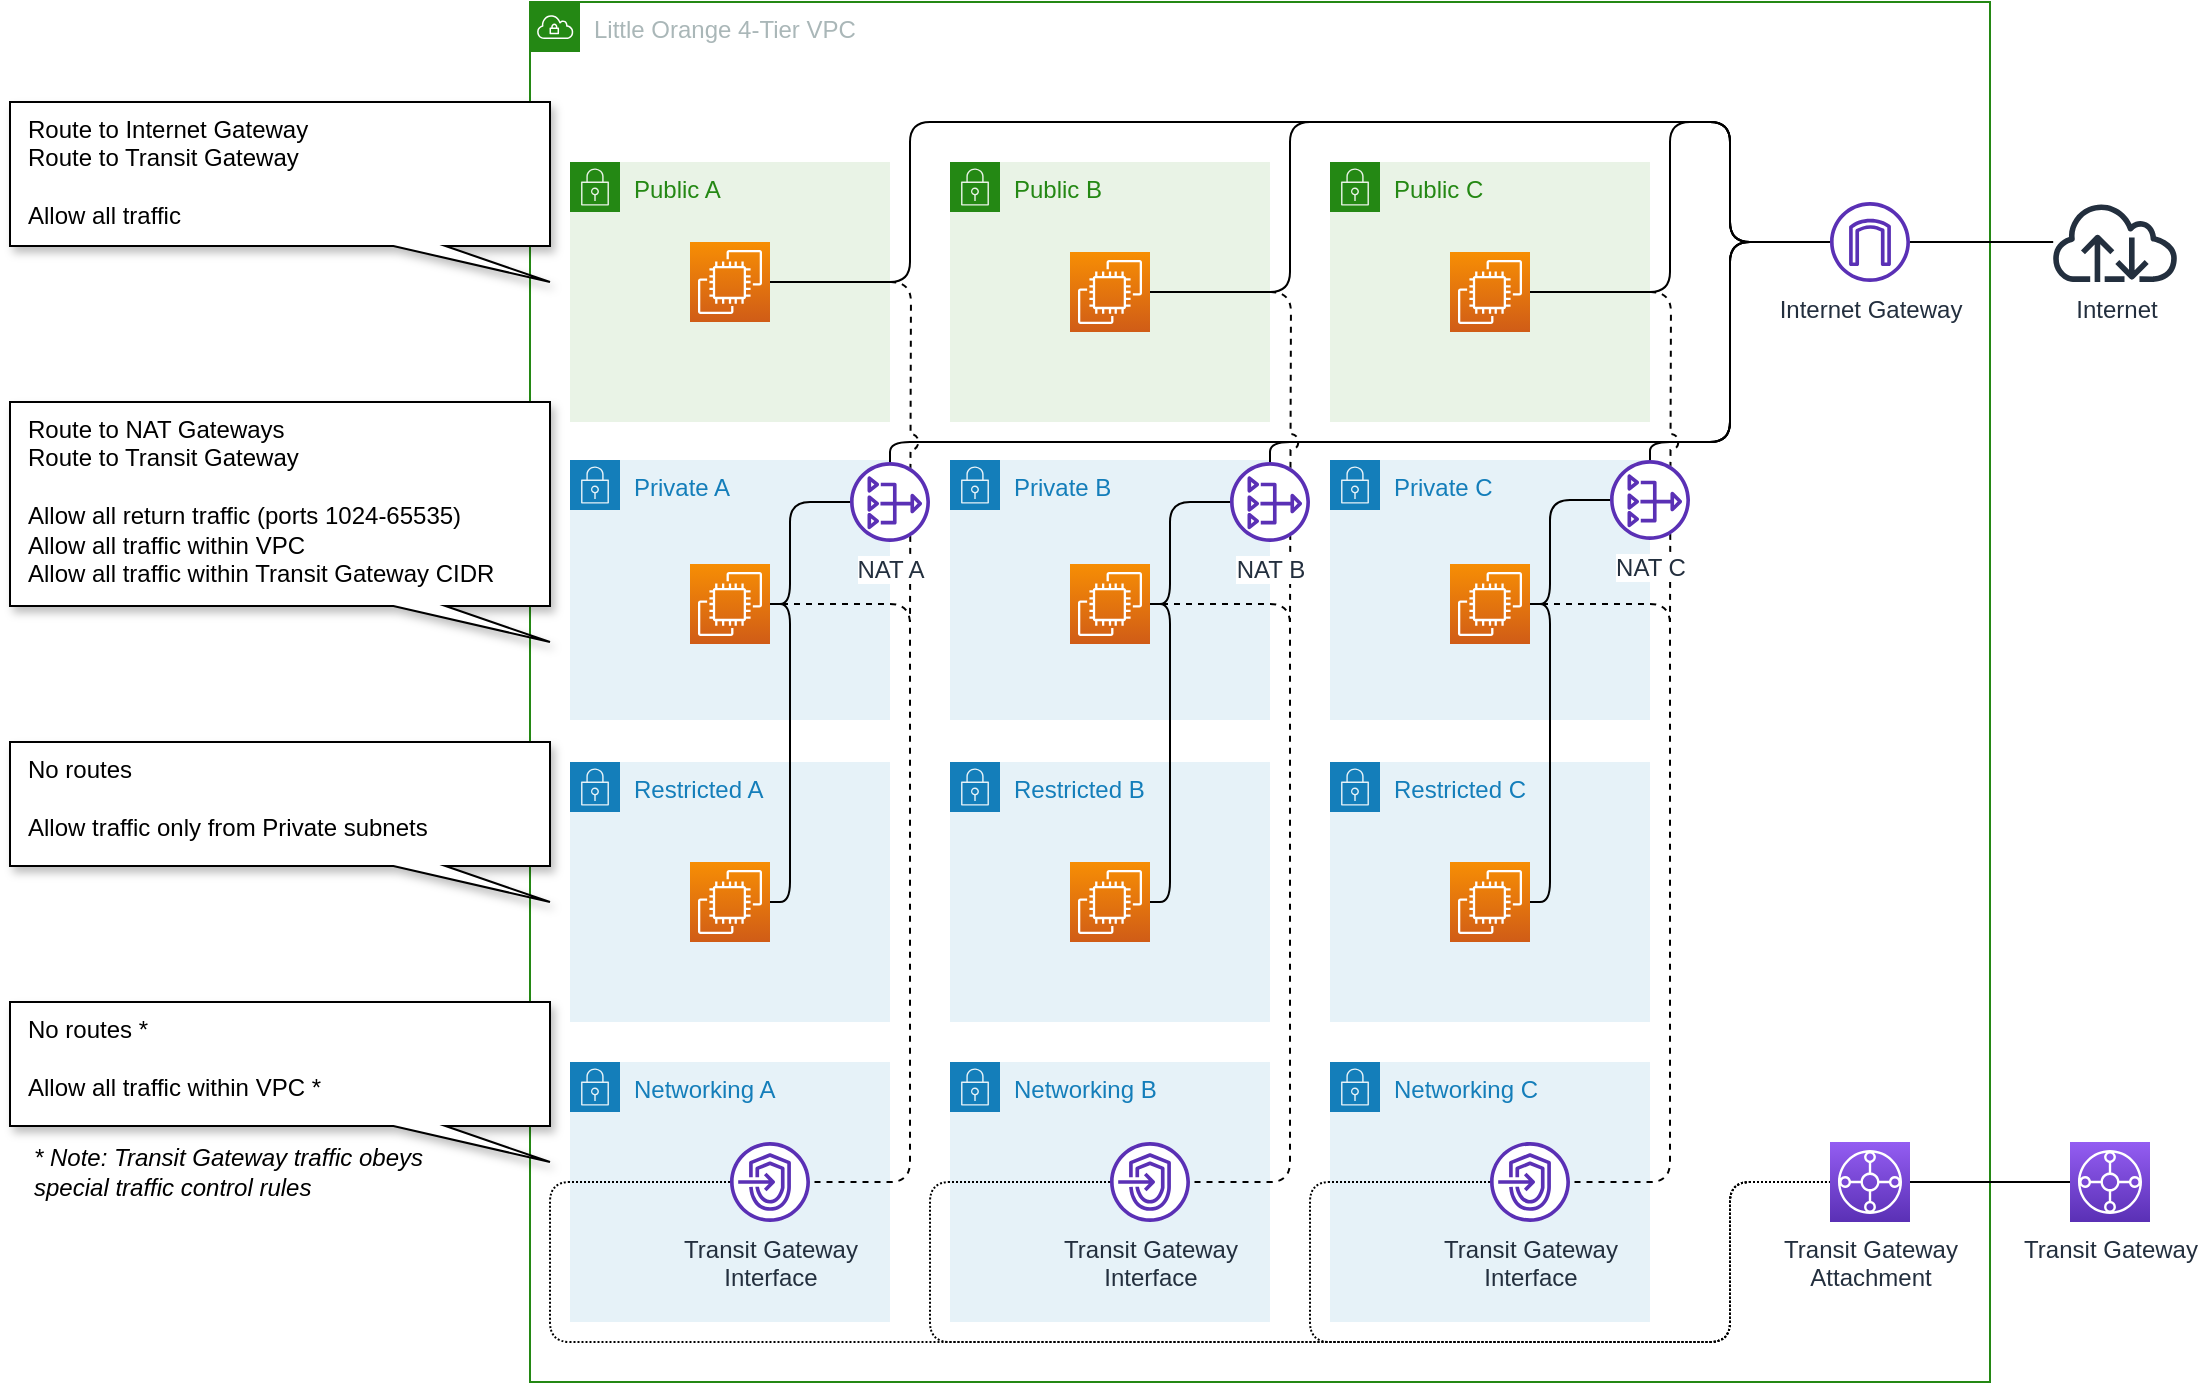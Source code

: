 <mxfile version="13.10.0" type="embed">
    <diagram id="amFkWUJNj4kYTItuyTLR" name="Page-1">
        <mxGraphModel dx="1819" dy="872" grid="1" gridSize="10" guides="1" tooltips="1" connect="1" arrows="1" fold="1" page="1" pageScale="1" pageWidth="1169" pageHeight="827" math="0" shadow="0">
            <root>
                <mxCell id="0"/>
                <mxCell id="1" parent="0"/>
                <mxCell id="NuY4OolfiE2ktysP47dG-2" value="Little Orange 4-Tier VPC" style="points=[[0,0],[0.25,0],[0.5,0],[0.75,0],[1,0],[1,0.25],[1,0.5],[1,0.75],[1,1],[0.75,1],[0.5,1],[0.25,1],[0,1],[0,0.75],[0,0.5],[0,0.25]];outlineConnect=0;gradientColor=none;html=1;whiteSpace=wrap;fontSize=12;fontStyle=0;shape=mxgraph.aws4.group;grIcon=mxgraph.aws4.group_vpc;strokeColor=#248814;fillColor=none;verticalAlign=top;align=left;spacingLeft=30;fontColor=#AAB7B8;dashed=0;" parent="1" vertex="1">
                    <mxGeometry x="310" y="30" width="730" height="690" as="geometry"/>
                </mxCell>
                <mxCell id="NuY4OolfiE2ktysP47dG-3" value="Public A" style="points=[[0,0],[0.25,0],[0.5,0],[0.75,0],[1,0],[1,0.25],[1,0.5],[1,0.75],[1,1],[0.75,1],[0.5,1],[0.25,1],[0,1],[0,0.75],[0,0.5],[0,0.25]];outlineConnect=0;gradientColor=none;html=1;whiteSpace=wrap;fontSize=12;fontStyle=0;shape=mxgraph.aws4.group;grIcon=mxgraph.aws4.group_security_group;grStroke=0;strokeColor=#248814;fillColor=#E9F3E6;verticalAlign=top;align=left;spacingLeft=30;fontColor=#248814;dashed=0;" parent="1" vertex="1">
                    <mxGeometry x="330" y="110" width="160" height="130" as="geometry"/>
                </mxCell>
                <mxCell id="NuY4OolfiE2ktysP47dG-4" value="Private A" style="points=[[0,0],[0.25,0],[0.5,0],[0.75,0],[1,0],[1,0.25],[1,0.5],[1,0.75],[1,1],[0.75,1],[0.5,1],[0.25,1],[0,1],[0,0.75],[0,0.5],[0,0.25]];outlineConnect=0;gradientColor=none;html=1;whiteSpace=wrap;fontSize=12;fontStyle=0;shape=mxgraph.aws4.group;grIcon=mxgraph.aws4.group_security_group;grStroke=0;strokeColor=#147EBA;fillColor=#E6F2F8;verticalAlign=top;align=left;spacingLeft=30;fontColor=#147EBA;dashed=0;" parent="1" vertex="1">
                    <mxGeometry x="330" y="259" width="160" height="130" as="geometry"/>
                </mxCell>
                <mxCell id="NuY4OolfiE2ktysP47dG-44" style="edgeStyle=orthogonalEdgeStyle;rounded=0;orthogonalLoop=1;jettySize=auto;html=1;endArrow=none;endFill=0;" parent="1" source="NuY4OolfiE2ktysP47dG-6" edge="1">
                    <mxGeometry relative="1" as="geometry">
                        <mxPoint x="1120" y="620" as="targetPoint"/>
                    </mxGeometry>
                </mxCell>
                <mxCell id="NuY4OolfiE2ktysP47dG-6" value="Transit Gateway&lt;br&gt;Attachment" style="outlineConnect=0;fontColor=#232F3E;gradientColor=#945DF2;gradientDirection=north;fillColor=#5A30B5;strokeColor=#ffffff;dashed=0;verticalLabelPosition=bottom;verticalAlign=top;align=center;html=1;fontSize=12;fontStyle=0;aspect=fixed;shape=mxgraph.aws4.resourceIcon;resIcon=mxgraph.aws4.transit_gateway;" parent="1" vertex="1">
                    <mxGeometry x="960" y="600" width="40" height="40" as="geometry"/>
                </mxCell>
                <mxCell id="NuY4OolfiE2ktysP47dG-11" value="" style="group" parent="1" vertex="1" connectable="0">
                    <mxGeometry x="960" y="130" width="40" height="40" as="geometry"/>
                </mxCell>
                <mxCell id="NuY4OolfiE2ktysP47dG-9" value="" style="ellipse;whiteSpace=wrap;html=1;aspect=fixed;strokeColor=none;" parent="NuY4OolfiE2ktysP47dG-11" vertex="1">
                    <mxGeometry width="40" height="40" as="geometry"/>
                </mxCell>
                <mxCell id="NuY4OolfiE2ktysP47dG-7" value="Internet Gateway" style="outlineConnect=0;fontColor=#232F3E;gradientColor=none;fillColor=#5A30B5;strokeColor=none;dashed=0;verticalLabelPosition=bottom;verticalAlign=top;align=center;html=1;fontSize=12;fontStyle=0;aspect=fixed;pointerEvents=1;shape=mxgraph.aws4.internet_gateway;" parent="NuY4OolfiE2ktysP47dG-11" vertex="1">
                    <mxGeometry width="40" height="40" as="geometry"/>
                </mxCell>
                <mxCell id="NuY4OolfiE2ktysP47dG-13" value="Public B" style="points=[[0,0],[0.25,0],[0.5,0],[0.75,0],[1,0],[1,0.25],[1,0.5],[1,0.75],[1,1],[0.75,1],[0.5,1],[0.25,1],[0,1],[0,0.75],[0,0.5],[0,0.25]];outlineConnect=0;gradientColor=none;html=1;whiteSpace=wrap;fontSize=12;fontStyle=0;shape=mxgraph.aws4.group;grIcon=mxgraph.aws4.group_security_group;grStroke=0;strokeColor=#248814;fillColor=#E9F3E6;verticalAlign=top;align=left;spacingLeft=30;fontColor=#248814;dashed=0;" parent="1" vertex="1">
                    <mxGeometry x="520" y="110" width="160" height="130" as="geometry"/>
                </mxCell>
                <mxCell id="NuY4OolfiE2ktysP47dG-14" value="Public C" style="points=[[0,0],[0.25,0],[0.5,0],[0.75,0],[1,0],[1,0.25],[1,0.5],[1,0.75],[1,1],[0.75,1],[0.5,1],[0.25,1],[0,1],[0,0.75],[0,0.5],[0,0.25]];outlineConnect=0;gradientColor=none;html=1;whiteSpace=wrap;fontSize=12;fontStyle=0;shape=mxgraph.aws4.group;grIcon=mxgraph.aws4.group_security_group;grStroke=0;strokeColor=#248814;fillColor=#E9F3E6;verticalAlign=top;align=left;spacingLeft=30;fontColor=#248814;dashed=0;" parent="1" vertex="1">
                    <mxGeometry x="710" y="110" width="160" height="130" as="geometry"/>
                </mxCell>
                <mxCell id="NuY4OolfiE2ktysP47dG-15" value="Private B" style="points=[[0,0],[0.25,0],[0.5,0],[0.75,0],[1,0],[1,0.25],[1,0.5],[1,0.75],[1,1],[0.75,1],[0.5,1],[0.25,1],[0,1],[0,0.75],[0,0.5],[0,0.25]];outlineConnect=0;gradientColor=none;html=1;whiteSpace=wrap;fontSize=12;fontStyle=0;shape=mxgraph.aws4.group;grIcon=mxgraph.aws4.group_security_group;grStroke=0;strokeColor=#147EBA;fillColor=#E6F2F8;verticalAlign=top;align=left;spacingLeft=30;fontColor=#147EBA;dashed=0;" parent="1" vertex="1">
                    <mxGeometry x="520" y="259" width="160" height="130" as="geometry"/>
                </mxCell>
                <mxCell id="NuY4OolfiE2ktysP47dG-16" value="Private C" style="points=[[0,0],[0.25,0],[0.5,0],[0.75,0],[1,0],[1,0.25],[1,0.5],[1,0.75],[1,1],[0.75,1],[0.5,1],[0.25,1],[0,1],[0,0.75],[0,0.5],[0,0.25]];outlineConnect=0;gradientColor=none;html=1;whiteSpace=wrap;fontSize=12;fontStyle=0;shape=mxgraph.aws4.group;grIcon=mxgraph.aws4.group_security_group;grStroke=0;strokeColor=#147EBA;fillColor=#E6F2F8;verticalAlign=top;align=left;spacingLeft=30;fontColor=#147EBA;dashed=0;" parent="1" vertex="1">
                    <mxGeometry x="710" y="259" width="160" height="130" as="geometry"/>
                </mxCell>
                <mxCell id="NuY4OolfiE2ktysP47dG-17" value="Restricted A" style="points=[[0,0],[0.25,0],[0.5,0],[0.75,0],[1,0],[1,0.25],[1,0.5],[1,0.75],[1,1],[0.75,1],[0.5,1],[0.25,1],[0,1],[0,0.75],[0,0.5],[0,0.25]];outlineConnect=0;gradientColor=none;html=1;whiteSpace=wrap;fontSize=12;fontStyle=0;shape=mxgraph.aws4.group;grIcon=mxgraph.aws4.group_security_group;grStroke=0;strokeColor=#147EBA;fillColor=#E6F2F8;verticalAlign=top;align=left;spacingLeft=30;fontColor=#147EBA;dashed=0;" parent="1" vertex="1">
                    <mxGeometry x="330" y="410" width="160" height="130" as="geometry"/>
                </mxCell>
                <mxCell id="NuY4OolfiE2ktysP47dG-18" value="Restricted B" style="points=[[0,0],[0.25,0],[0.5,0],[0.75,0],[1,0],[1,0.25],[1,0.5],[1,0.75],[1,1],[0.75,1],[0.5,1],[0.25,1],[0,1],[0,0.75],[0,0.5],[0,0.25]];outlineConnect=0;gradientColor=none;html=1;whiteSpace=wrap;fontSize=12;fontStyle=0;shape=mxgraph.aws4.group;grIcon=mxgraph.aws4.group_security_group;grStroke=0;strokeColor=#147EBA;fillColor=#E6F2F8;verticalAlign=top;align=left;spacingLeft=30;fontColor=#147EBA;dashed=0;" parent="1" vertex="1">
                    <mxGeometry x="520" y="410" width="160" height="130" as="geometry"/>
                </mxCell>
                <mxCell id="NuY4OolfiE2ktysP47dG-19" value="Restricted C" style="points=[[0,0],[0.25,0],[0.5,0],[0.75,0],[1,0],[1,0.25],[1,0.5],[1,0.75],[1,1],[0.75,1],[0.5,1],[0.25,1],[0,1],[0,0.75],[0,0.5],[0,0.25]];outlineConnect=0;gradientColor=none;html=1;whiteSpace=wrap;fontSize=12;fontStyle=0;shape=mxgraph.aws4.group;grIcon=mxgraph.aws4.group_security_group;grStroke=0;strokeColor=#147EBA;fillColor=#E6F2F8;verticalAlign=top;align=left;spacingLeft=30;fontColor=#147EBA;dashed=0;" parent="1" vertex="1">
                    <mxGeometry x="710" y="410" width="160" height="130" as="geometry"/>
                </mxCell>
                <mxCell id="NuY4OolfiE2ktysP47dG-20" value="Networking A" style="points=[[0,0],[0.25,0],[0.5,0],[0.75,0],[1,0],[1,0.25],[1,0.5],[1,0.75],[1,1],[0.75,1],[0.5,1],[0.25,1],[0,1],[0,0.75],[0,0.5],[0,0.25]];outlineConnect=0;gradientColor=none;html=1;whiteSpace=wrap;fontSize=12;fontStyle=0;shape=mxgraph.aws4.group;grIcon=mxgraph.aws4.group_security_group;grStroke=0;strokeColor=#147EBA;fillColor=#E6F2F8;verticalAlign=top;align=left;spacingLeft=30;fontColor=#147EBA;dashed=0;" parent="1" vertex="1">
                    <mxGeometry x="330" y="560" width="160" height="130" as="geometry"/>
                </mxCell>
                <mxCell id="NuY4OolfiE2ktysP47dG-21" value="Networking B" style="points=[[0,0],[0.25,0],[0.5,0],[0.75,0],[1,0],[1,0.25],[1,0.5],[1,0.75],[1,1],[0.75,1],[0.5,1],[0.25,1],[0,1],[0,0.75],[0,0.5],[0,0.25]];outlineConnect=0;gradientColor=none;html=1;whiteSpace=wrap;fontSize=12;fontStyle=0;shape=mxgraph.aws4.group;grIcon=mxgraph.aws4.group_security_group;grStroke=0;strokeColor=#147EBA;fillColor=#E6F2F8;verticalAlign=top;align=left;spacingLeft=30;fontColor=#147EBA;dashed=0;" parent="1" vertex="1">
                    <mxGeometry x="520" y="560" width="160" height="130" as="geometry"/>
                </mxCell>
                <mxCell id="NuY4OolfiE2ktysP47dG-22" value="Networking C" style="points=[[0,0],[0.25,0],[0.5,0],[0.75,0],[1,0],[1,0.25],[1,0.5],[1,0.75],[1,1],[0.75,1],[0.5,1],[0.25,1],[0,1],[0,0.75],[0,0.5],[0,0.25]];outlineConnect=0;gradientColor=none;html=1;whiteSpace=wrap;fontSize=12;fontStyle=0;shape=mxgraph.aws4.group;grIcon=mxgraph.aws4.group_security_group;grStroke=0;strokeColor=#147EBA;fillColor=#E6F2F8;verticalAlign=top;align=left;spacingLeft=30;fontColor=#147EBA;dashed=0;" parent="1" vertex="1">
                    <mxGeometry x="710" y="560" width="160" height="130" as="geometry"/>
                </mxCell>
                <mxCell id="NuY4OolfiE2ktysP47dG-35" value="" style="group" parent="1" vertex="1" connectable="0">
                    <mxGeometry x="410" y="600" width="40" height="40" as="geometry"/>
                </mxCell>
                <mxCell id="NuY4OolfiE2ktysP47dG-33" value="" style="ellipse;whiteSpace=wrap;html=1;aspect=fixed;strokeColor=none;" parent="NuY4OolfiE2ktysP47dG-35" vertex="1">
                    <mxGeometry width="40" height="40" as="geometry"/>
                </mxCell>
                <mxCell id="NuY4OolfiE2ktysP47dG-31" value="Transit Gateway&lt;br&gt;Interface" style="outlineConnect=0;fontColor=#232F3E;gradientColor=none;fillColor=#5A30B5;strokeColor=none;dashed=0;verticalLabelPosition=bottom;verticalAlign=top;align=center;html=1;fontSize=12;fontStyle=0;aspect=fixed;pointerEvents=1;shape=mxgraph.aws4.endpoints;" parent="NuY4OolfiE2ktysP47dG-35" vertex="1">
                    <mxGeometry width="40" height="40" as="geometry"/>
                </mxCell>
                <mxCell id="NuY4OolfiE2ktysP47dG-36" value="" style="group" parent="1" vertex="1" connectable="0">
                    <mxGeometry x="600" y="600" width="40" height="40" as="geometry"/>
                </mxCell>
                <mxCell id="NuY4OolfiE2ktysP47dG-37" value="" style="ellipse;whiteSpace=wrap;html=1;aspect=fixed;strokeColor=none;" parent="NuY4OolfiE2ktysP47dG-36" vertex="1">
                    <mxGeometry width="40" height="40" as="geometry"/>
                </mxCell>
                <mxCell id="NuY4OolfiE2ktysP47dG-38" value="Transit Gateway&lt;br&gt;Interface" style="outlineConnect=0;fontColor=#232F3E;gradientColor=none;fillColor=#5A30B5;strokeColor=none;dashed=0;verticalLabelPosition=bottom;verticalAlign=top;align=center;html=1;fontSize=12;fontStyle=0;aspect=fixed;pointerEvents=1;shape=mxgraph.aws4.endpoints;" parent="NuY4OolfiE2ktysP47dG-36" vertex="1">
                    <mxGeometry width="40" height="40" as="geometry"/>
                </mxCell>
                <mxCell id="NuY4OolfiE2ktysP47dG-39" value="" style="group" parent="1" vertex="1" connectable="0">
                    <mxGeometry x="790" y="600" width="40" height="40" as="geometry"/>
                </mxCell>
                <mxCell id="NuY4OolfiE2ktysP47dG-40" value="" style="ellipse;whiteSpace=wrap;html=1;aspect=fixed;strokeColor=none;" parent="NuY4OolfiE2ktysP47dG-39" vertex="1">
                    <mxGeometry width="40" height="40" as="geometry"/>
                </mxCell>
                <mxCell id="NuY4OolfiE2ktysP47dG-41" value="Transit Gateway&lt;br&gt;Interface" style="outlineConnect=0;fontColor=#232F3E;gradientColor=none;fillColor=#5A30B5;strokeColor=none;dashed=0;verticalLabelPosition=bottom;verticalAlign=top;align=center;html=1;fontSize=12;fontStyle=0;aspect=fixed;pointerEvents=1;shape=mxgraph.aws4.endpoints;" parent="NuY4OolfiE2ktysP47dG-39" vertex="1">
                    <mxGeometry width="40" height="40" as="geometry"/>
                </mxCell>
                <mxCell id="NuY4OolfiE2ktysP47dG-43" value="Transit Gateway" style="outlineConnect=0;fontColor=#232F3E;gradientColor=#945DF2;gradientDirection=north;fillColor=#5A30B5;strokeColor=#ffffff;dashed=0;verticalLabelPosition=bottom;verticalAlign=top;align=center;html=1;fontSize=12;fontStyle=0;aspect=fixed;shape=mxgraph.aws4.resourceIcon;resIcon=mxgraph.aws4.transit_gateway;" parent="1" vertex="1">
                    <mxGeometry x="1080" y="600" width="40" height="40" as="geometry"/>
                </mxCell>
                <mxCell id="NuY4OolfiE2ktysP47dG-47" style="edgeStyle=orthogonalEdgeStyle;rounded=1;orthogonalLoop=1;jettySize=auto;html=1;endArrow=none;endFill=0;" parent="1" source="NuY4OolfiE2ktysP47dG-28" target="NuY4OolfiE2ktysP47dG-7" edge="1">
                    <mxGeometry relative="1" as="geometry">
                        <Array as="points">
                            <mxPoint x="870" y="250"/>
                            <mxPoint x="910" y="250"/>
                            <mxPoint x="910" y="150"/>
                        </Array>
                    </mxGeometry>
                </mxCell>
                <mxCell id="NuY4OolfiE2ktysP47dG-49" style="edgeStyle=orthogonalEdgeStyle;rounded=1;orthogonalLoop=1;jettySize=auto;html=1;endArrow=none;endFill=0;" parent="1" source="NuY4OolfiE2ktysP47dG-25" target="NuY4OolfiE2ktysP47dG-7" edge="1">
                    <mxGeometry relative="1" as="geometry">
                        <Array as="points">
                            <mxPoint x="680" y="250"/>
                            <mxPoint x="910" y="250"/>
                            <mxPoint x="910" y="150"/>
                        </Array>
                    </mxGeometry>
                </mxCell>
                <mxCell id="NuY4OolfiE2ktysP47dG-50" style="edgeStyle=orthogonalEdgeStyle;rounded=1;orthogonalLoop=1;jettySize=auto;html=1;endArrow=none;endFill=0;" parent="1" source="NuY4OolfiE2ktysP47dG-8" target="NuY4OolfiE2ktysP47dG-7" edge="1">
                    <mxGeometry relative="1" as="geometry">
                        <Array as="points">
                            <mxPoint x="490" y="250"/>
                            <mxPoint x="910" y="250"/>
                            <mxPoint x="910" y="150"/>
                        </Array>
                    </mxGeometry>
                </mxCell>
                <mxCell id="NuY4OolfiE2ktysP47dG-51" style="edgeStyle=orthogonalEdgeStyle;rounded=1;orthogonalLoop=1;jettySize=auto;html=1;endArrow=none;endFill=0;dashed=1;dashPattern=1 1;" parent="1" source="NuY4OolfiE2ktysP47dG-41" target="NuY4OolfiE2ktysP47dG-6" edge="1">
                    <mxGeometry relative="1" as="geometry">
                        <Array as="points">
                            <mxPoint x="700" y="620"/>
                            <mxPoint x="700" y="700"/>
                            <mxPoint x="910" y="700"/>
                            <mxPoint x="910" y="620"/>
                        </Array>
                    </mxGeometry>
                </mxCell>
                <mxCell id="NuY4OolfiE2ktysP47dG-52" style="edgeStyle=orthogonalEdgeStyle;rounded=1;orthogonalLoop=1;jettySize=auto;html=1;endArrow=none;endFill=0;dashed=1;dashPattern=1 1;" parent="1" source="NuY4OolfiE2ktysP47dG-38" target="NuY4OolfiE2ktysP47dG-6" edge="1">
                    <mxGeometry relative="1" as="geometry">
                        <Array as="points">
                            <mxPoint x="510" y="620"/>
                            <mxPoint x="510" y="700"/>
                            <mxPoint x="910" y="700"/>
                            <mxPoint x="910" y="620"/>
                        </Array>
                    </mxGeometry>
                </mxCell>
                <mxCell id="NuY4OolfiE2ktysP47dG-53" style="edgeStyle=orthogonalEdgeStyle;rounded=1;orthogonalLoop=1;jettySize=auto;html=1;endArrow=none;endFill=0;dashed=1;dashPattern=1 1;" parent="1" source="NuY4OolfiE2ktysP47dG-31" target="NuY4OolfiE2ktysP47dG-6" edge="1">
                    <mxGeometry relative="1" as="geometry">
                        <Array as="points">
                            <mxPoint x="320" y="620"/>
                            <mxPoint x="320" y="700"/>
                            <mxPoint x="910" y="700"/>
                            <mxPoint x="910" y="620"/>
                        </Array>
                    </mxGeometry>
                </mxCell>
                <mxCell id="NuY4OolfiE2ktysP47dG-55" style="edgeStyle=orthogonalEdgeStyle;rounded=1;orthogonalLoop=1;jettySize=auto;html=1;endArrow=none;endFill=0;" parent="1" source="NuY4OolfiE2ktysP47dG-54" target="NuY4OolfiE2ktysP47dG-8" edge="1">
                    <mxGeometry relative="1" as="geometry">
                        <Array as="points">
                            <mxPoint x="440" y="331"/>
                            <mxPoint x="440" y="280"/>
                        </Array>
                    </mxGeometry>
                </mxCell>
                <mxCell id="NuY4OolfiE2ktysP47dG-75" style="edgeStyle=orthogonalEdgeStyle;rounded=1;orthogonalLoop=1;jettySize=auto;html=1;dashed=1;endArrow=none;endFill=0;" parent="1" source="NuY4OolfiE2ktysP47dG-54" target="NuY4OolfiE2ktysP47dG-31" edge="1">
                    <mxGeometry relative="1" as="geometry">
                        <Array as="points">
                            <mxPoint x="500" y="331"/>
                            <mxPoint x="500" y="620"/>
                        </Array>
                    </mxGeometry>
                </mxCell>
                <mxCell id="NuY4OolfiE2ktysP47dG-81" style="edgeStyle=orthogonalEdgeStyle;rounded=1;orthogonalLoop=1;jettySize=auto;html=1;endArrow=none;endFill=0;" parent="1" source="NuY4OolfiE2ktysP47dG-54" target="NuY4OolfiE2ktysP47dG-79" edge="1">
                    <mxGeometry relative="1" as="geometry">
                        <Array as="points">
                            <mxPoint x="440" y="331"/>
                            <mxPoint x="440" y="480"/>
                        </Array>
                    </mxGeometry>
                </mxCell>
                <mxCell id="NuY4OolfiE2ktysP47dG-54" value="" style="outlineConnect=0;fontColor=#232F3E;gradientColor=#F78E04;gradientDirection=north;fillColor=#D05C17;strokeColor=#ffffff;dashed=0;verticalLabelPosition=bottom;verticalAlign=top;align=center;html=1;fontSize=12;fontStyle=0;aspect=fixed;shape=mxgraph.aws4.resourceIcon;resIcon=mxgraph.aws4.ec2;" parent="1" vertex="1">
                    <mxGeometry x="390" y="311" width="40" height="40" as="geometry"/>
                </mxCell>
                <mxCell id="NuY4OolfiE2ktysP47dG-57" style="edgeStyle=orthogonalEdgeStyle;rounded=1;orthogonalLoop=1;jettySize=auto;html=1;endArrow=none;endFill=0;" parent="1" source="NuY4OolfiE2ktysP47dG-56" target="NuY4OolfiE2ktysP47dG-25" edge="1">
                    <mxGeometry relative="1" as="geometry">
                        <Array as="points">
                            <mxPoint x="630" y="331"/>
                            <mxPoint x="630" y="280"/>
                        </Array>
                    </mxGeometry>
                </mxCell>
                <mxCell id="NuY4OolfiE2ktysP47dG-76" style="edgeStyle=orthogonalEdgeStyle;rounded=1;orthogonalLoop=1;jettySize=auto;html=1;dashed=1;endArrow=none;endFill=0;" parent="1" source="NuY4OolfiE2ktysP47dG-56" target="NuY4OolfiE2ktysP47dG-38" edge="1">
                    <mxGeometry relative="1" as="geometry">
                        <Array as="points">
                            <mxPoint x="690" y="331"/>
                            <mxPoint x="690" y="620"/>
                        </Array>
                    </mxGeometry>
                </mxCell>
                <mxCell id="NuY4OolfiE2ktysP47dG-85" style="edgeStyle=orthogonalEdgeStyle;rounded=1;orthogonalLoop=1;jettySize=auto;html=1;endArrow=none;endFill=0;" parent="1" source="NuY4OolfiE2ktysP47dG-56" target="NuY4OolfiE2ktysP47dG-84" edge="1">
                    <mxGeometry relative="1" as="geometry">
                        <Array as="points">
                            <mxPoint x="630" y="331"/>
                            <mxPoint x="630" y="480"/>
                        </Array>
                    </mxGeometry>
                </mxCell>
                <mxCell id="NuY4OolfiE2ktysP47dG-56" value="" style="outlineConnect=0;fontColor=#232F3E;gradientColor=#F78E04;gradientDirection=north;fillColor=#D05C17;strokeColor=#ffffff;dashed=0;verticalLabelPosition=bottom;verticalAlign=top;align=center;html=1;fontSize=12;fontStyle=0;aspect=fixed;shape=mxgraph.aws4.resourceIcon;resIcon=mxgraph.aws4.ec2;" parent="1" vertex="1">
                    <mxGeometry x="580" y="311" width="40" height="40" as="geometry"/>
                </mxCell>
                <mxCell id="NuY4OolfiE2ktysP47dG-59" style="edgeStyle=orthogonalEdgeStyle;rounded=1;orthogonalLoop=1;jettySize=auto;html=1;endArrow=none;endFill=0;" parent="1" source="NuY4OolfiE2ktysP47dG-58" target="NuY4OolfiE2ktysP47dG-28" edge="1">
                    <mxGeometry relative="1" as="geometry">
                        <Array as="points">
                            <mxPoint x="820" y="331"/>
                            <mxPoint x="820" y="279"/>
                        </Array>
                    </mxGeometry>
                </mxCell>
                <mxCell id="NuY4OolfiE2ktysP47dG-74" style="edgeStyle=orthogonalEdgeStyle;rounded=1;orthogonalLoop=1;jettySize=auto;html=1;dashed=1;endArrow=none;endFill=0;" parent="1" source="NuY4OolfiE2ktysP47dG-58" target="NuY4OolfiE2ktysP47dG-41" edge="1">
                    <mxGeometry relative="1" as="geometry">
                        <Array as="points">
                            <mxPoint x="880" y="331"/>
                            <mxPoint x="880" y="620"/>
                        </Array>
                    </mxGeometry>
                </mxCell>
                <mxCell id="NuY4OolfiE2ktysP47dG-87" style="edgeStyle=orthogonalEdgeStyle;rounded=1;orthogonalLoop=1;jettySize=auto;html=1;endArrow=none;endFill=0;" parent="1" source="NuY4OolfiE2ktysP47dG-58" target="NuY4OolfiE2ktysP47dG-86" edge="1">
                    <mxGeometry relative="1" as="geometry">
                        <Array as="points">
                            <mxPoint x="820" y="331"/>
                            <mxPoint x="820" y="480"/>
                        </Array>
                    </mxGeometry>
                </mxCell>
                <mxCell id="NuY4OolfiE2ktysP47dG-58" value="" style="outlineConnect=0;fontColor=#232F3E;gradientColor=#F78E04;gradientDirection=north;fillColor=#D05C17;strokeColor=#ffffff;dashed=0;verticalLabelPosition=bottom;verticalAlign=top;align=center;html=1;fontSize=12;fontStyle=0;aspect=fixed;shape=mxgraph.aws4.resourceIcon;resIcon=mxgraph.aws4.ec2;" parent="1" vertex="1">
                    <mxGeometry x="770" y="311" width="40" height="40" as="geometry"/>
                </mxCell>
                <mxCell id="NuY4OolfiE2ktysP47dG-61" style="edgeStyle=orthogonalEdgeStyle;rounded=1;orthogonalLoop=1;jettySize=auto;html=1;endArrow=none;endFill=0;" parent="1" source="NuY4OolfiE2ktysP47dG-60" target="NuY4OolfiE2ktysP47dG-7" edge="1">
                    <mxGeometry relative="1" as="geometry">
                        <Array as="points">
                            <mxPoint x="880" y="175"/>
                            <mxPoint x="880" y="90"/>
                            <mxPoint x="910" y="90"/>
                            <mxPoint x="910" y="150"/>
                        </Array>
                    </mxGeometry>
                </mxCell>
                <mxCell id="NuY4OolfiE2ktysP47dG-91" style="edgeStyle=orthogonalEdgeStyle;rounded=1;orthogonalLoop=1;jettySize=auto;html=1;dashed=1;endArrow=none;endFill=0;jumpStyle=arc;jumpSize=8;" parent="1" source="NuY4OolfiE2ktysP47dG-60" edge="1">
                    <mxGeometry relative="1" as="geometry">
                        <mxPoint x="880" y="340" as="targetPoint"/>
                    </mxGeometry>
                </mxCell>
                <mxCell id="NuY4OolfiE2ktysP47dG-60" value="" style="outlineConnect=0;fontColor=#232F3E;gradientColor=#F78E04;gradientDirection=north;fillColor=#D05C17;strokeColor=#ffffff;dashed=0;verticalLabelPosition=bottom;verticalAlign=top;align=center;html=1;fontSize=12;fontStyle=0;aspect=fixed;shape=mxgraph.aws4.resourceIcon;resIcon=mxgraph.aws4.ec2;" parent="1" vertex="1">
                    <mxGeometry x="770" y="155" width="40" height="40" as="geometry"/>
                </mxCell>
                <mxCell id="NuY4OolfiE2ktysP47dG-63" style="edgeStyle=orthogonalEdgeStyle;rounded=1;orthogonalLoop=1;jettySize=auto;html=1;endArrow=none;endFill=0;" parent="1" source="NuY4OolfiE2ktysP47dG-62" target="NuY4OolfiE2ktysP47dG-7" edge="1">
                    <mxGeometry relative="1" as="geometry">
                        <Array as="points">
                            <mxPoint x="690" y="175"/>
                            <mxPoint x="690" y="90"/>
                            <mxPoint x="910" y="90"/>
                            <mxPoint x="910" y="150"/>
                        </Array>
                    </mxGeometry>
                </mxCell>
                <mxCell id="NuY4OolfiE2ktysP47dG-90" style="edgeStyle=orthogonalEdgeStyle;rounded=1;orthogonalLoop=1;jettySize=auto;html=1;dashed=1;endArrow=none;endFill=0;jumpStyle=arc;jumpSize=8;" parent="1" source="NuY4OolfiE2ktysP47dG-62" edge="1">
                    <mxGeometry relative="1" as="geometry">
                        <mxPoint x="690" y="340" as="targetPoint"/>
                    </mxGeometry>
                </mxCell>
                <mxCell id="NuY4OolfiE2ktysP47dG-62" value="" style="outlineConnect=0;fontColor=#232F3E;gradientColor=#F78E04;gradientDirection=north;fillColor=#D05C17;strokeColor=#ffffff;dashed=0;verticalLabelPosition=bottom;verticalAlign=top;align=center;html=1;fontSize=12;fontStyle=0;aspect=fixed;shape=mxgraph.aws4.resourceIcon;resIcon=mxgraph.aws4.ec2;" parent="1" vertex="1">
                    <mxGeometry x="580" y="155" width="40" height="40" as="geometry"/>
                </mxCell>
                <mxCell id="NuY4OolfiE2ktysP47dG-65" style="edgeStyle=orthogonalEdgeStyle;rounded=1;orthogonalLoop=1;jettySize=auto;html=1;endArrow=none;endFill=0;" parent="1" source="NuY4OolfiE2ktysP47dG-64" target="NuY4OolfiE2ktysP47dG-7" edge="1">
                    <mxGeometry relative="1" as="geometry">
                        <Array as="points">
                            <mxPoint x="500" y="170"/>
                            <mxPoint x="500" y="90"/>
                            <mxPoint x="910" y="90"/>
                            <mxPoint x="910" y="150"/>
                        </Array>
                    </mxGeometry>
                </mxCell>
                <mxCell id="NuY4OolfiE2ktysP47dG-89" style="edgeStyle=orthogonalEdgeStyle;rounded=1;orthogonalLoop=1;jettySize=auto;html=1;endArrow=none;endFill=0;dashed=1;jumpStyle=arc;jumpSize=8;" parent="1" source="NuY4OolfiE2ktysP47dG-64" edge="1">
                    <mxGeometry relative="1" as="geometry">
                        <mxPoint x="500" y="340" as="targetPoint"/>
                    </mxGeometry>
                </mxCell>
                <mxCell id="NuY4OolfiE2ktysP47dG-64" value="" style="outlineConnect=0;fontColor=#232F3E;gradientColor=#F78E04;gradientDirection=north;fillColor=#D05C17;strokeColor=#ffffff;dashed=0;verticalLabelPosition=bottom;verticalAlign=top;align=center;html=1;fontSize=12;fontStyle=0;aspect=fixed;shape=mxgraph.aws4.resourceIcon;resIcon=mxgraph.aws4.ec2;" parent="1" vertex="1">
                    <mxGeometry x="390" y="150" width="40" height="40" as="geometry"/>
                </mxCell>
                <mxCell id="NuY4OolfiE2ktysP47dG-79" value="" style="outlineConnect=0;fontColor=#232F3E;gradientColor=#F78E04;gradientDirection=north;fillColor=#D05C17;strokeColor=#ffffff;dashed=0;verticalLabelPosition=bottom;verticalAlign=top;align=center;html=1;fontSize=12;fontStyle=0;aspect=fixed;shape=mxgraph.aws4.resourceIcon;resIcon=mxgraph.aws4.ec2;" parent="1" vertex="1">
                    <mxGeometry x="390" y="460" width="40" height="40" as="geometry"/>
                </mxCell>
                <mxCell id="NuY4OolfiE2ktysP47dG-84" value="" style="outlineConnect=0;fontColor=#232F3E;gradientColor=#F78E04;gradientDirection=north;fillColor=#D05C17;strokeColor=#ffffff;dashed=0;verticalLabelPosition=bottom;verticalAlign=top;align=center;html=1;fontSize=12;fontStyle=0;aspect=fixed;shape=mxgraph.aws4.resourceIcon;resIcon=mxgraph.aws4.ec2;" parent="1" vertex="1">
                    <mxGeometry x="580" y="460" width="40" height="40" as="geometry"/>
                </mxCell>
                <mxCell id="NuY4OolfiE2ktysP47dG-86" value="" style="outlineConnect=0;fontColor=#232F3E;gradientColor=#F78E04;gradientDirection=north;fillColor=#D05C17;strokeColor=#ffffff;dashed=0;verticalLabelPosition=bottom;verticalAlign=top;align=center;html=1;fontSize=12;fontStyle=0;aspect=fixed;shape=mxgraph.aws4.resourceIcon;resIcon=mxgraph.aws4.ec2;" parent="1" vertex="1">
                    <mxGeometry x="770" y="460" width="40" height="40" as="geometry"/>
                </mxCell>
                <mxCell id="NuY4OolfiE2ktysP47dG-12" value="" style="group" parent="1" vertex="1" connectable="0">
                    <mxGeometry x="470" y="260" width="40" height="40" as="geometry"/>
                </mxCell>
                <mxCell id="NuY4OolfiE2ktysP47dG-10" value="" style="ellipse;whiteSpace=wrap;html=1;aspect=fixed;strokeColor=none;" parent="NuY4OolfiE2ktysP47dG-12" vertex="1">
                    <mxGeometry width="40" height="40" as="geometry"/>
                </mxCell>
                <mxCell id="NuY4OolfiE2ktysP47dG-8" value="&lt;span style=&quot;background-color: rgb(255 , 255 , 255)&quot;&gt;NAT A&lt;/span&gt;" style="outlineConnect=0;fontColor=#232F3E;gradientColor=none;fillColor=#5A30B5;strokeColor=none;dashed=0;verticalLabelPosition=bottom;verticalAlign=top;align=center;html=1;fontSize=12;fontStyle=0;aspect=fixed;pointerEvents=1;shape=mxgraph.aws4.nat_gateway;" parent="NuY4OolfiE2ktysP47dG-12" vertex="1">
                    <mxGeometry width="40" height="40" as="geometry"/>
                </mxCell>
                <mxCell id="NuY4OolfiE2ktysP47dG-23" value="" style="group" parent="1" vertex="1" connectable="0">
                    <mxGeometry x="660" y="260" width="40" height="40" as="geometry"/>
                </mxCell>
                <mxCell id="NuY4OolfiE2ktysP47dG-24" value="" style="ellipse;whiteSpace=wrap;html=1;aspect=fixed;strokeColor=none;" parent="NuY4OolfiE2ktysP47dG-23" vertex="1">
                    <mxGeometry width="40" height="40" as="geometry"/>
                </mxCell>
                <mxCell id="NuY4OolfiE2ktysP47dG-25" value="&lt;span style=&quot;background-color: rgb(255 , 255 , 255)&quot;&gt;NAT B&lt;/span&gt;" style="outlineConnect=0;fontColor=#232F3E;gradientColor=none;fillColor=#5A30B5;strokeColor=none;dashed=0;verticalLabelPosition=bottom;verticalAlign=top;align=center;html=1;fontSize=12;fontStyle=0;aspect=fixed;pointerEvents=1;shape=mxgraph.aws4.nat_gateway;" parent="NuY4OolfiE2ktysP47dG-23" vertex="1">
                    <mxGeometry width="40" height="40" as="geometry"/>
                </mxCell>
                <mxCell id="NuY4OolfiE2ktysP47dG-26" value="" style="group" parent="1" vertex="1" connectable="0">
                    <mxGeometry x="850" y="259" width="40" height="40" as="geometry"/>
                </mxCell>
                <mxCell id="NuY4OolfiE2ktysP47dG-27" value="" style="ellipse;whiteSpace=wrap;html=1;aspect=fixed;strokeColor=none;" parent="NuY4OolfiE2ktysP47dG-26" vertex="1">
                    <mxGeometry width="40" height="40" as="geometry"/>
                </mxCell>
                <mxCell id="NuY4OolfiE2ktysP47dG-28" value="&lt;span style=&quot;background-color: rgb(255 , 255 , 255)&quot;&gt;NAT C&lt;/span&gt;" style="outlineConnect=0;fontColor=#232F3E;gradientColor=none;fillColor=#5A30B5;strokeColor=none;dashed=0;verticalLabelPosition=bottom;verticalAlign=top;align=center;html=1;fontSize=12;fontStyle=0;aspect=fixed;pointerEvents=1;shape=mxgraph.aws4.nat_gateway;" parent="NuY4OolfiE2ktysP47dG-26" vertex="1">
                    <mxGeometry width="40" height="40" as="geometry"/>
                </mxCell>
                <mxCell id="NuY4OolfiE2ktysP47dG-45" value="Internet" style="outlineConnect=0;fontColor=#232F3E;gradientColor=none;fillColor=#232F3E;strokeColor=none;dashed=0;verticalLabelPosition=bottom;verticalAlign=top;align=center;html=1;fontSize=12;fontStyle=0;aspect=fixed;pointerEvents=1;shape=mxgraph.aws4.internet;" parent="1" vertex="1">
                    <mxGeometry x="1070" y="130" width="65" height="40" as="geometry"/>
                </mxCell>
                <mxCell id="NuY4OolfiE2ktysP47dG-94" style="edgeStyle=orthogonalEdgeStyle;rounded=1;orthogonalLoop=1;jettySize=auto;html=1;endArrow=none;endFill=0;" parent="1" source="NuY4OolfiE2ktysP47dG-7" target="NuY4OolfiE2ktysP47dG-45" edge="1">
                    <mxGeometry relative="1" as="geometry">
                        <mxPoint x="1000" y="150" as="sourcePoint"/>
                        <mxPoint x="1107.995" y="150" as="targetPoint"/>
                    </mxGeometry>
                </mxCell>
                <mxCell id="NuY4OolfiE2ktysP47dG-95" value="Route to Internet Gateway&lt;br&gt;Route to Transit Gateway&lt;br&gt;&lt;br&gt;Allow all traffic" style="shape=callout;whiteSpace=wrap;html=1;perimeter=calloutPerimeter;position2=1;base=26;size=18;position=0.71;shadow=1;align=left;spacingLeft=7;verticalAlign=top;" parent="1" vertex="1">
                    <mxGeometry x="50" y="80" width="270" height="90" as="geometry"/>
                </mxCell>
                <mxCell id="NuY4OolfiE2ktysP47dG-96" value="Route to NAT Gateways&lt;br&gt;Route to Transit Gateway&lt;br&gt;&lt;br&gt;Allow all return traffic (ports 1024-65535)&lt;br&gt;Allow all traffic within VPC&lt;br&gt;Allow all traffic within Transit Gateway CIDR" style="shape=callout;whiteSpace=wrap;html=1;perimeter=calloutPerimeter;position2=1;base=26;size=18;position=0.71;shadow=1;align=left;spacingLeft=7;verticalAlign=top;" parent="1" vertex="1">
                    <mxGeometry x="50" y="230" width="270" height="120" as="geometry"/>
                </mxCell>
                <mxCell id="NuY4OolfiE2ktysP47dG-97" value="No routes&lt;br&gt;&lt;br&gt;Allow traffic only from Private subnets" style="shape=callout;whiteSpace=wrap;html=1;perimeter=calloutPerimeter;position2=1;base=26;size=18;position=0.71;shadow=1;align=left;spacingLeft=7;verticalAlign=top;" parent="1" vertex="1">
                    <mxGeometry x="50" y="400" width="270" height="80" as="geometry"/>
                </mxCell>
                <mxCell id="NuY4OolfiE2ktysP47dG-98" value="No routes *&lt;br&gt;&lt;br&gt;Allow all traffic within VPC *" style="shape=callout;whiteSpace=wrap;html=1;perimeter=calloutPerimeter;position2=1;base=26;size=18;position=0.71;shadow=1;align=left;spacingLeft=7;verticalAlign=top;" parent="1" vertex="1">
                    <mxGeometry x="50" y="530" width="270" height="80" as="geometry"/>
                </mxCell>
                <mxCell id="NuY4OolfiE2ktysP47dG-99" value="&lt;i&gt;* Note: Transit Gateway traffic obeys&lt;br&gt;special traffic control rules&lt;/i&gt;" style="text;html=1;align=left;verticalAlign=middle;resizable=0;points=[];autosize=1;" parent="1" vertex="1">
                    <mxGeometry x="60" y="600" width="210" height="30" as="geometry"/>
                </mxCell>
            </root>
        </mxGraphModel>
    </diagram>
</mxfile>